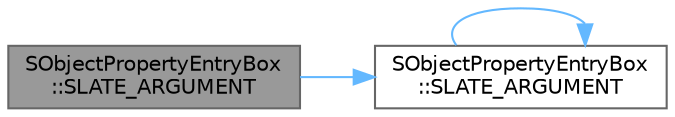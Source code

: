 digraph "SObjectPropertyEntryBox::SLATE_ARGUMENT"
{
 // INTERACTIVE_SVG=YES
 // LATEX_PDF_SIZE
  bgcolor="transparent";
  edge [fontname=Helvetica,fontsize=10,labelfontname=Helvetica,labelfontsize=10];
  node [fontname=Helvetica,fontsize=10,shape=box,height=0.2,width=0.4];
  rankdir="LR";
  Node1 [id="Node000001",label="SObjectPropertyEntryBox\l::SLATE_ARGUMENT",height=0.2,width=0.4,color="gray40", fillcolor="grey60", style="filled", fontcolor="black",tooltip="Whether or not to display a smaller, compact size for the asset thumbnail."];
  Node1 -> Node2 [id="edge1_Node000001_Node000002",color="steelblue1",style="solid",tooltip=" "];
  Node2 [id="Node000002",label="SObjectPropertyEntryBox\l::SLATE_ARGUMENT",height=0.2,width=0.4,color="grey40", fillcolor="white", style="filled",URL="$df/d8a/classSObjectPropertyEntryBox.html#a2aa9533d44f75c9b629d9e93bd09d979",tooltip="Optional, array of the objects path, in case the property handle is not valid we will use this one to..."];
  Node2 -> Node2 [id="edge2_Node000002_Node000002",color="steelblue1",style="solid",tooltip=" "];
}
